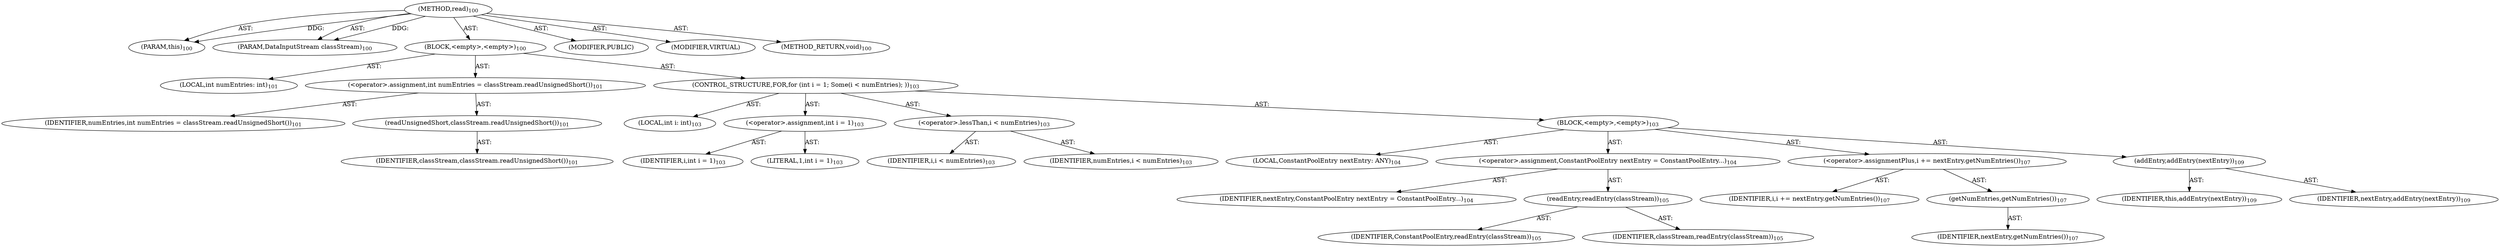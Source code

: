 digraph "read" {  
"111669149697" [label = <(METHOD,read)<SUB>100</SUB>> ]
"115964116992" [label = <(PARAM,this)<SUB>100</SUB>> ]
"115964116996" [label = <(PARAM,DataInputStream classStream)<SUB>100</SUB>> ]
"25769803777" [label = <(BLOCK,&lt;empty&gt;,&lt;empty&gt;)<SUB>100</SUB>> ]
"94489280512" [label = <(LOCAL,int numEntries: int)<SUB>101</SUB>> ]
"30064771084" [label = <(&lt;operator&gt;.assignment,int numEntries = classStream.readUnsignedShort())<SUB>101</SUB>> ]
"68719476744" [label = <(IDENTIFIER,numEntries,int numEntries = classStream.readUnsignedShort())<SUB>101</SUB>> ]
"30064771085" [label = <(readUnsignedShort,classStream.readUnsignedShort())<SUB>101</SUB>> ]
"68719476745" [label = <(IDENTIFIER,classStream,classStream.readUnsignedShort())<SUB>101</SUB>> ]
"47244640256" [label = <(CONTROL_STRUCTURE,FOR,for (int i = 1; Some(i &lt; numEntries); ))<SUB>103</SUB>> ]
"94489280513" [label = <(LOCAL,int i: int)<SUB>103</SUB>> ]
"30064771086" [label = <(&lt;operator&gt;.assignment,int i = 1)<SUB>103</SUB>> ]
"68719476746" [label = <(IDENTIFIER,i,int i = 1)<SUB>103</SUB>> ]
"90194313217" [label = <(LITERAL,1,int i = 1)<SUB>103</SUB>> ]
"30064771087" [label = <(&lt;operator&gt;.lessThan,i &lt; numEntries)<SUB>103</SUB>> ]
"68719476747" [label = <(IDENTIFIER,i,i &lt; numEntries)<SUB>103</SUB>> ]
"68719476748" [label = <(IDENTIFIER,numEntries,i &lt; numEntries)<SUB>103</SUB>> ]
"25769803778" [label = <(BLOCK,&lt;empty&gt;,&lt;empty&gt;)<SUB>103</SUB>> ]
"94489280514" [label = <(LOCAL,ConstantPoolEntry nextEntry: ANY)<SUB>104</SUB>> ]
"30064771088" [label = <(&lt;operator&gt;.assignment,ConstantPoolEntry nextEntry = ConstantPoolEntry...)<SUB>104</SUB>> ]
"68719476749" [label = <(IDENTIFIER,nextEntry,ConstantPoolEntry nextEntry = ConstantPoolEntry...)<SUB>104</SUB>> ]
"30064771089" [label = <(readEntry,readEntry(classStream))<SUB>105</SUB>> ]
"68719476750" [label = <(IDENTIFIER,ConstantPoolEntry,readEntry(classStream))<SUB>105</SUB>> ]
"68719476751" [label = <(IDENTIFIER,classStream,readEntry(classStream))<SUB>105</SUB>> ]
"30064771090" [label = <(&lt;operator&gt;.assignmentPlus,i += nextEntry.getNumEntries())<SUB>107</SUB>> ]
"68719476752" [label = <(IDENTIFIER,i,i += nextEntry.getNumEntries())<SUB>107</SUB>> ]
"30064771091" [label = <(getNumEntries,getNumEntries())<SUB>107</SUB>> ]
"68719476753" [label = <(IDENTIFIER,nextEntry,getNumEntries())<SUB>107</SUB>> ]
"30064771092" [label = <(addEntry,addEntry(nextEntry))<SUB>109</SUB>> ]
"68719476736" [label = <(IDENTIFIER,this,addEntry(nextEntry))<SUB>109</SUB>> ]
"68719476754" [label = <(IDENTIFIER,nextEntry,addEntry(nextEntry))<SUB>109</SUB>> ]
"133143986180" [label = <(MODIFIER,PUBLIC)> ]
"133143986181" [label = <(MODIFIER,VIRTUAL)> ]
"128849018881" [label = <(METHOD_RETURN,void)<SUB>100</SUB>> ]
  "111669149697" -> "115964116992"  [ label = "AST: "] 
  "111669149697" -> "115964116996"  [ label = "AST: "] 
  "111669149697" -> "25769803777"  [ label = "AST: "] 
  "111669149697" -> "133143986180"  [ label = "AST: "] 
  "111669149697" -> "133143986181"  [ label = "AST: "] 
  "111669149697" -> "128849018881"  [ label = "AST: "] 
  "25769803777" -> "94489280512"  [ label = "AST: "] 
  "25769803777" -> "30064771084"  [ label = "AST: "] 
  "25769803777" -> "47244640256"  [ label = "AST: "] 
  "30064771084" -> "68719476744"  [ label = "AST: "] 
  "30064771084" -> "30064771085"  [ label = "AST: "] 
  "30064771085" -> "68719476745"  [ label = "AST: "] 
  "47244640256" -> "94489280513"  [ label = "AST: "] 
  "47244640256" -> "30064771086"  [ label = "AST: "] 
  "47244640256" -> "30064771087"  [ label = "AST: "] 
  "47244640256" -> "25769803778"  [ label = "AST: "] 
  "30064771086" -> "68719476746"  [ label = "AST: "] 
  "30064771086" -> "90194313217"  [ label = "AST: "] 
  "30064771087" -> "68719476747"  [ label = "AST: "] 
  "30064771087" -> "68719476748"  [ label = "AST: "] 
  "25769803778" -> "94489280514"  [ label = "AST: "] 
  "25769803778" -> "30064771088"  [ label = "AST: "] 
  "25769803778" -> "30064771090"  [ label = "AST: "] 
  "25769803778" -> "30064771092"  [ label = "AST: "] 
  "30064771088" -> "68719476749"  [ label = "AST: "] 
  "30064771088" -> "30064771089"  [ label = "AST: "] 
  "30064771089" -> "68719476750"  [ label = "AST: "] 
  "30064771089" -> "68719476751"  [ label = "AST: "] 
  "30064771090" -> "68719476752"  [ label = "AST: "] 
  "30064771090" -> "30064771091"  [ label = "AST: "] 
  "30064771091" -> "68719476753"  [ label = "AST: "] 
  "30064771092" -> "68719476736"  [ label = "AST: "] 
  "30064771092" -> "68719476754"  [ label = "AST: "] 
  "111669149697" -> "115964116992"  [ label = "DDG: "] 
  "111669149697" -> "115964116996"  [ label = "DDG: "] 
}
